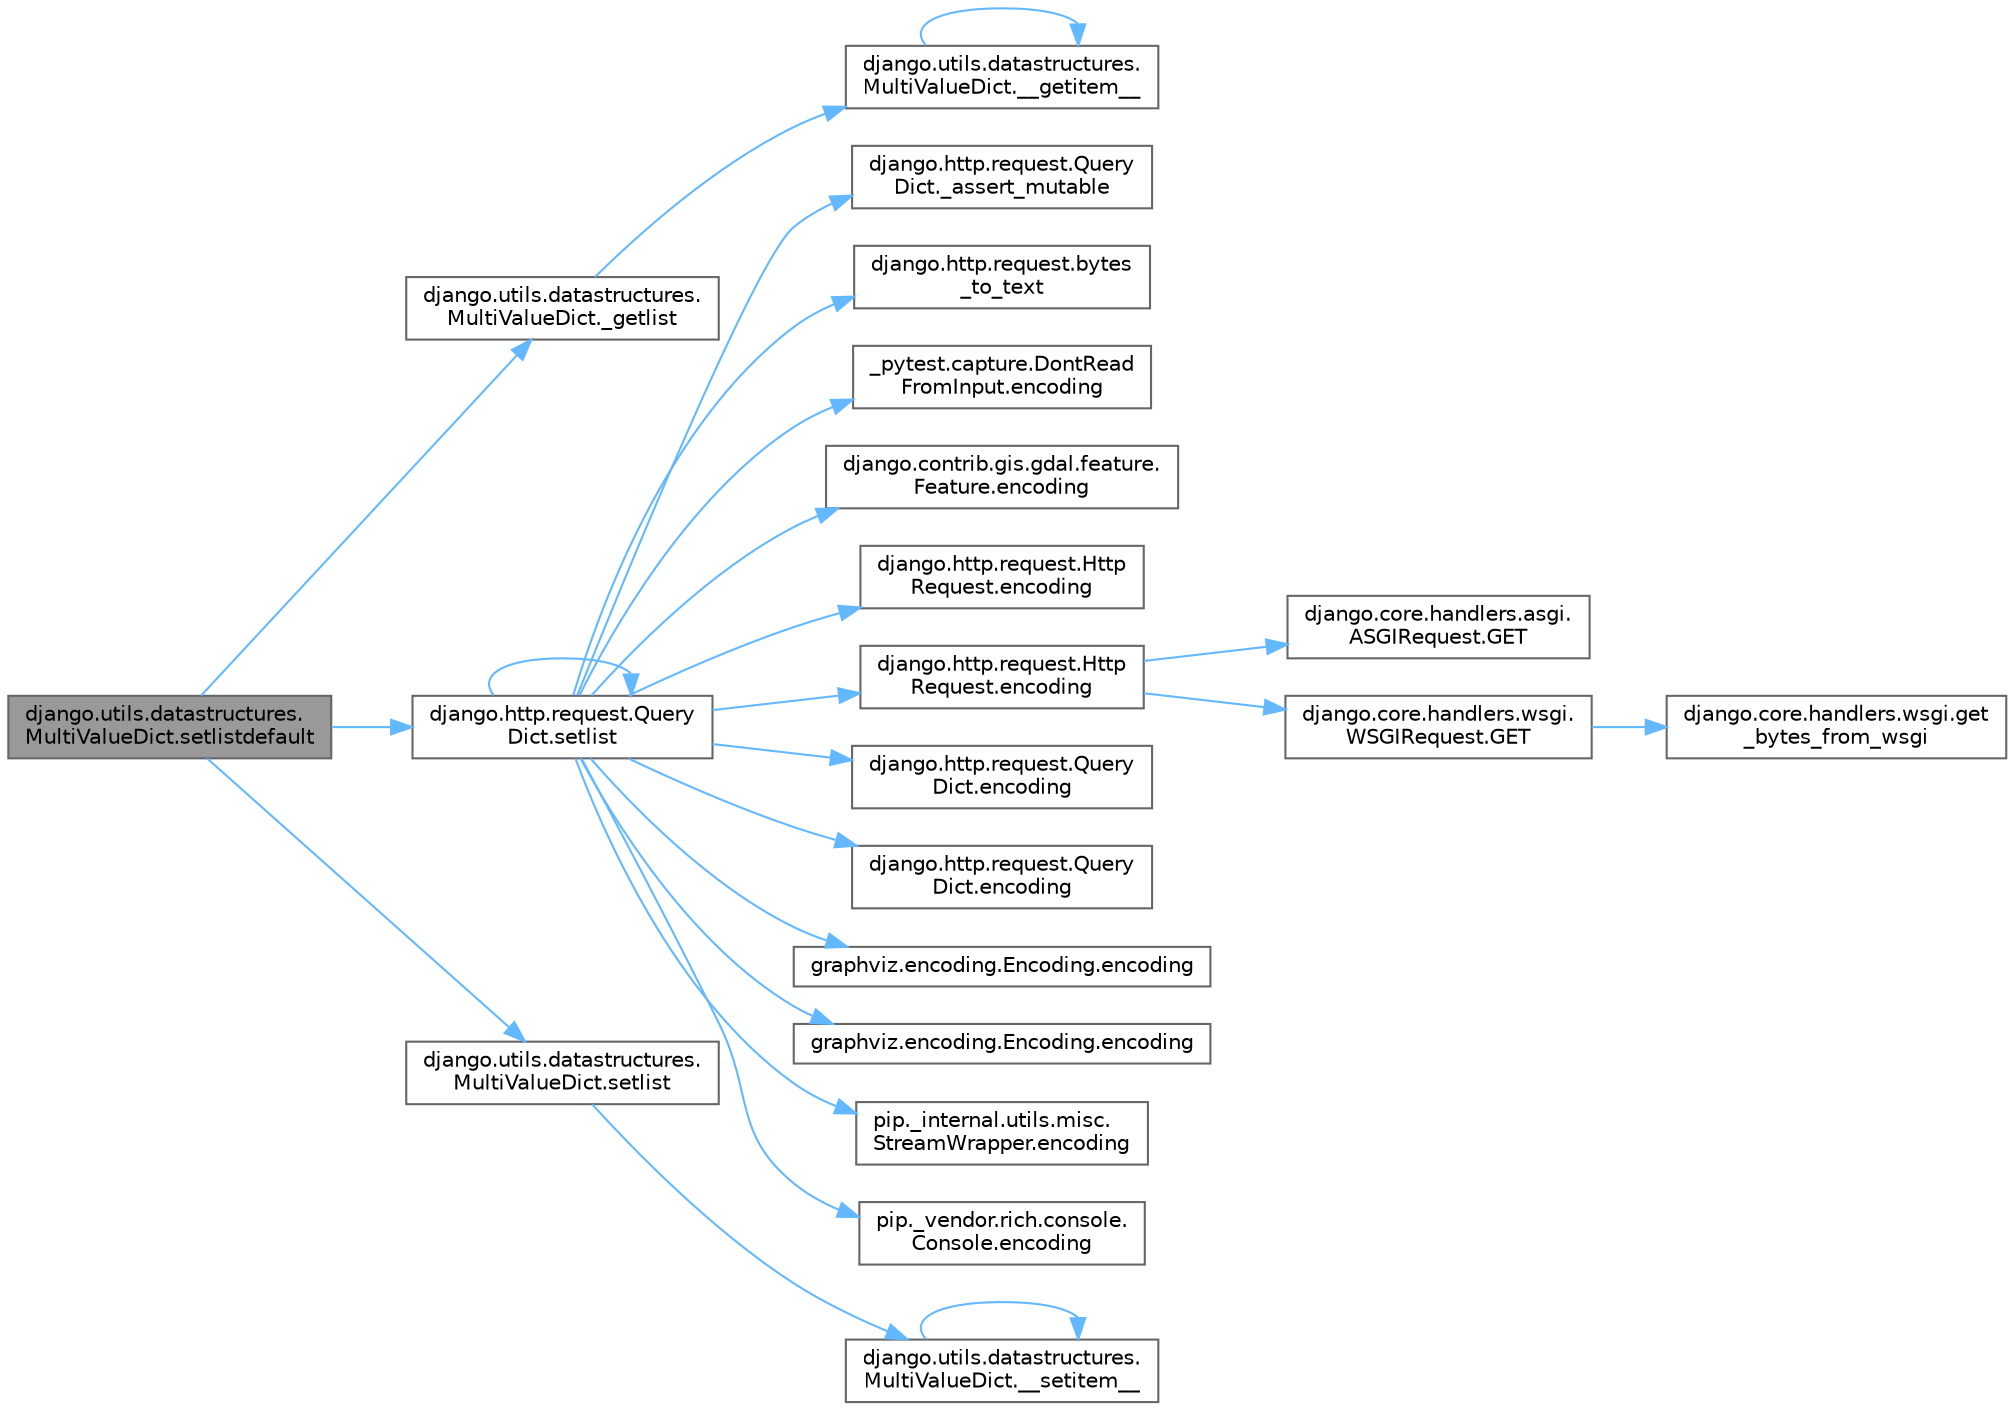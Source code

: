 digraph "django.utils.datastructures.MultiValueDict.setlistdefault"
{
 // LATEX_PDF_SIZE
  bgcolor="transparent";
  edge [fontname=Helvetica,fontsize=10,labelfontname=Helvetica,labelfontsize=10];
  node [fontname=Helvetica,fontsize=10,shape=box,height=0.2,width=0.4];
  rankdir="LR";
  Node1 [id="Node000001",label="django.utils.datastructures.\lMultiValueDict.setlistdefault",height=0.2,width=0.4,color="gray40", fillcolor="grey60", style="filled", fontcolor="black",tooltip=" "];
  Node1 -> Node2 [id="edge1_Node000001_Node000002",color="steelblue1",style="solid",tooltip=" "];
  Node2 [id="Node000002",label="django.utils.datastructures.\lMultiValueDict._getlist",height=0.2,width=0.4,color="grey40", fillcolor="white", style="filled",URL="$classdjango_1_1utils_1_1datastructures_1_1_multi_value_dict.html#a7ac589d2f9a7baac3d2819428f214f3c",tooltip=" "];
  Node2 -> Node3 [id="edge2_Node000002_Node000003",color="steelblue1",style="solid",tooltip=" "];
  Node3 [id="Node000003",label="django.utils.datastructures.\lMultiValueDict.__getitem__",height=0.2,width=0.4,color="grey40", fillcolor="white", style="filled",URL="$classdjango_1_1utils_1_1datastructures_1_1_multi_value_dict.html#a253e3de977303d0f9e98841a1344a2a2",tooltip=" "];
  Node3 -> Node3 [id="edge3_Node000003_Node000003",color="steelblue1",style="solid",tooltip=" "];
  Node1 -> Node4 [id="edge4_Node000001_Node000004",color="steelblue1",style="solid",tooltip=" "];
  Node4 [id="Node000004",label="django.http.request.Query\lDict.setlist",height=0.2,width=0.4,color="grey40", fillcolor="white", style="filled",URL="$classdjango_1_1http_1_1request_1_1_query_dict.html#a73120fadf7ee88cfb82a23ee0c35c1b8",tooltip=" "];
  Node4 -> Node5 [id="edge5_Node000004_Node000005",color="steelblue1",style="solid",tooltip=" "];
  Node5 [id="Node000005",label="django.http.request.Query\lDict._assert_mutable",height=0.2,width=0.4,color="grey40", fillcolor="white", style="filled",URL="$classdjango_1_1http_1_1request_1_1_query_dict.html#acf13fadd29e3c7ce8667a5fdfb257746",tooltip=" "];
  Node4 -> Node6 [id="edge6_Node000004_Node000006",color="steelblue1",style="solid",tooltip=" "];
  Node6 [id="Node000006",label="django.http.request.bytes\l_to_text",height=0.2,width=0.4,color="grey40", fillcolor="white", style="filled",URL="$namespacedjango_1_1http_1_1request.html#a467ec892075875edb774582f5b063bba",tooltip=" "];
  Node4 -> Node7 [id="edge7_Node000004_Node000007",color="steelblue1",style="solid",tooltip=" "];
  Node7 [id="Node000007",label="_pytest.capture.DontRead\lFromInput.encoding",height=0.2,width=0.4,color="grey40", fillcolor="white", style="filled",URL="$class__pytest_1_1capture_1_1_dont_read_from_input.html#a40a0e1b26db1f2cf579f1ab5d3903097",tooltip=" "];
  Node4 -> Node8 [id="edge8_Node000004_Node000008",color="steelblue1",style="solid",tooltip=" "];
  Node8 [id="Node000008",label="django.contrib.gis.gdal.feature.\lFeature.encoding",height=0.2,width=0.4,color="grey40", fillcolor="white", style="filled",URL="$classdjango_1_1contrib_1_1gis_1_1gdal_1_1feature_1_1_feature.html#a61ef7866406f46787c45d0040e4f2588",tooltip=" "];
  Node4 -> Node9 [id="edge9_Node000004_Node000009",color="steelblue1",style="solid",tooltip=" "];
  Node9 [id="Node000009",label="django.http.request.Http\lRequest.encoding",height=0.2,width=0.4,color="grey40", fillcolor="white", style="filled",URL="$classdjango_1_1http_1_1request_1_1_http_request.html#affc440df209dd1fb33d63b8fce39f3b2",tooltip=" "];
  Node4 -> Node10 [id="edge10_Node000004_Node000010",color="steelblue1",style="solid",tooltip=" "];
  Node10 [id="Node000010",label="django.http.request.Http\lRequest.encoding",height=0.2,width=0.4,color="grey40", fillcolor="white", style="filled",URL="$classdjango_1_1http_1_1request_1_1_http_request.html#a09c32945992a963608d955c2618ead79",tooltip=" "];
  Node10 -> Node11 [id="edge11_Node000010_Node000011",color="steelblue1",style="solid",tooltip=" "];
  Node11 [id="Node000011",label="django.core.handlers.asgi.\lASGIRequest.GET",height=0.2,width=0.4,color="grey40", fillcolor="white", style="filled",URL="$classdjango_1_1core_1_1handlers_1_1asgi_1_1_a_s_g_i_request.html#a22178cf518b0498b12175ee12f8e7706",tooltip=" "];
  Node10 -> Node12 [id="edge12_Node000010_Node000012",color="steelblue1",style="solid",tooltip=" "];
  Node12 [id="Node000012",label="django.core.handlers.wsgi.\lWSGIRequest.GET",height=0.2,width=0.4,color="grey40", fillcolor="white", style="filled",URL="$classdjango_1_1core_1_1handlers_1_1wsgi_1_1_w_s_g_i_request.html#a4167c70bcdd94cc925f4444860678305",tooltip=" "];
  Node12 -> Node13 [id="edge13_Node000012_Node000013",color="steelblue1",style="solid",tooltip=" "];
  Node13 [id="Node000013",label="django.core.handlers.wsgi.get\l_bytes_from_wsgi",height=0.2,width=0.4,color="grey40", fillcolor="white", style="filled",URL="$namespacedjango_1_1core_1_1handlers_1_1wsgi.html#a4327b300038076742d0bb1cb730ea808",tooltip=" "];
  Node4 -> Node14 [id="edge14_Node000004_Node000014",color="steelblue1",style="solid",tooltip=" "];
  Node14 [id="Node000014",label="django.http.request.Query\lDict.encoding",height=0.2,width=0.4,color="grey40", fillcolor="white", style="filled",URL="$classdjango_1_1http_1_1request_1_1_query_dict.html#ae1a9e4aa8ebe4d1dd0aa02e9388b0acd",tooltip=" "];
  Node4 -> Node15 [id="edge15_Node000004_Node000015",color="steelblue1",style="solid",tooltip=" "];
  Node15 [id="Node000015",label="django.http.request.Query\lDict.encoding",height=0.2,width=0.4,color="grey40", fillcolor="white", style="filled",URL="$classdjango_1_1http_1_1request_1_1_query_dict.html#aade836c6d0fadbe21ef181917ca28ea8",tooltip=" "];
  Node4 -> Node16 [id="edge16_Node000004_Node000016",color="steelblue1",style="solid",tooltip=" "];
  Node16 [id="Node000016",label="graphviz.encoding.Encoding.encoding",height=0.2,width=0.4,color="grey40", fillcolor="white", style="filled",URL="$classgraphviz_1_1encoding_1_1_encoding.html#a4be64c43fe62823ffb51d9d4706f3c3d",tooltip=" "];
  Node4 -> Node17 [id="edge17_Node000004_Node000017",color="steelblue1",style="solid",tooltip=" "];
  Node17 [id="Node000017",label="graphviz.encoding.Encoding.encoding",height=0.2,width=0.4,color="grey40", fillcolor="white", style="filled",URL="$classgraphviz_1_1encoding_1_1_encoding.html#ade16bad413f6cc9b3776aa3c580e7251",tooltip=" "];
  Node4 -> Node18 [id="edge18_Node000004_Node000018",color="steelblue1",style="solid",tooltip=" "];
  Node18 [id="Node000018",label="pip._internal.utils.misc.\lStreamWrapper.encoding",height=0.2,width=0.4,color="grey40", fillcolor="white", style="filled",URL="$classpip_1_1__internal_1_1utils_1_1misc_1_1_stream_wrapper.html#ae516d377684b88c1d5ed9b0b670a2a0b",tooltip=" "];
  Node4 -> Node19 [id="edge19_Node000004_Node000019",color="steelblue1",style="solid",tooltip=" "];
  Node19 [id="Node000019",label="pip._vendor.rich.console.\lConsole.encoding",height=0.2,width=0.4,color="grey40", fillcolor="white", style="filled",URL="$classpip_1_1__vendor_1_1rich_1_1console_1_1_console.html#aaa95f0495607d199f34c4ebd90ea1cfe",tooltip=" "];
  Node4 -> Node4 [id="edge20_Node000004_Node000004",color="steelblue1",style="solid",tooltip=" "];
  Node1 -> Node20 [id="edge21_Node000001_Node000020",color="steelblue1",style="solid",tooltip=" "];
  Node20 [id="Node000020",label="django.utils.datastructures.\lMultiValueDict.setlist",height=0.2,width=0.4,color="grey40", fillcolor="white", style="filled",URL="$classdjango_1_1utils_1_1datastructures_1_1_multi_value_dict.html#a21520b3df553cdbe7bf7247ae0d76498",tooltip=" "];
  Node20 -> Node21 [id="edge22_Node000020_Node000021",color="steelblue1",style="solid",tooltip=" "];
  Node21 [id="Node000021",label="django.utils.datastructures.\lMultiValueDict.__setitem__",height=0.2,width=0.4,color="grey40", fillcolor="white", style="filled",URL="$classdjango_1_1utils_1_1datastructures_1_1_multi_value_dict.html#adeac8bd2f9964f0642e4386642bf0be6",tooltip=" "];
  Node21 -> Node21 [id="edge23_Node000021_Node000021",color="steelblue1",style="solid",tooltip=" "];
}
